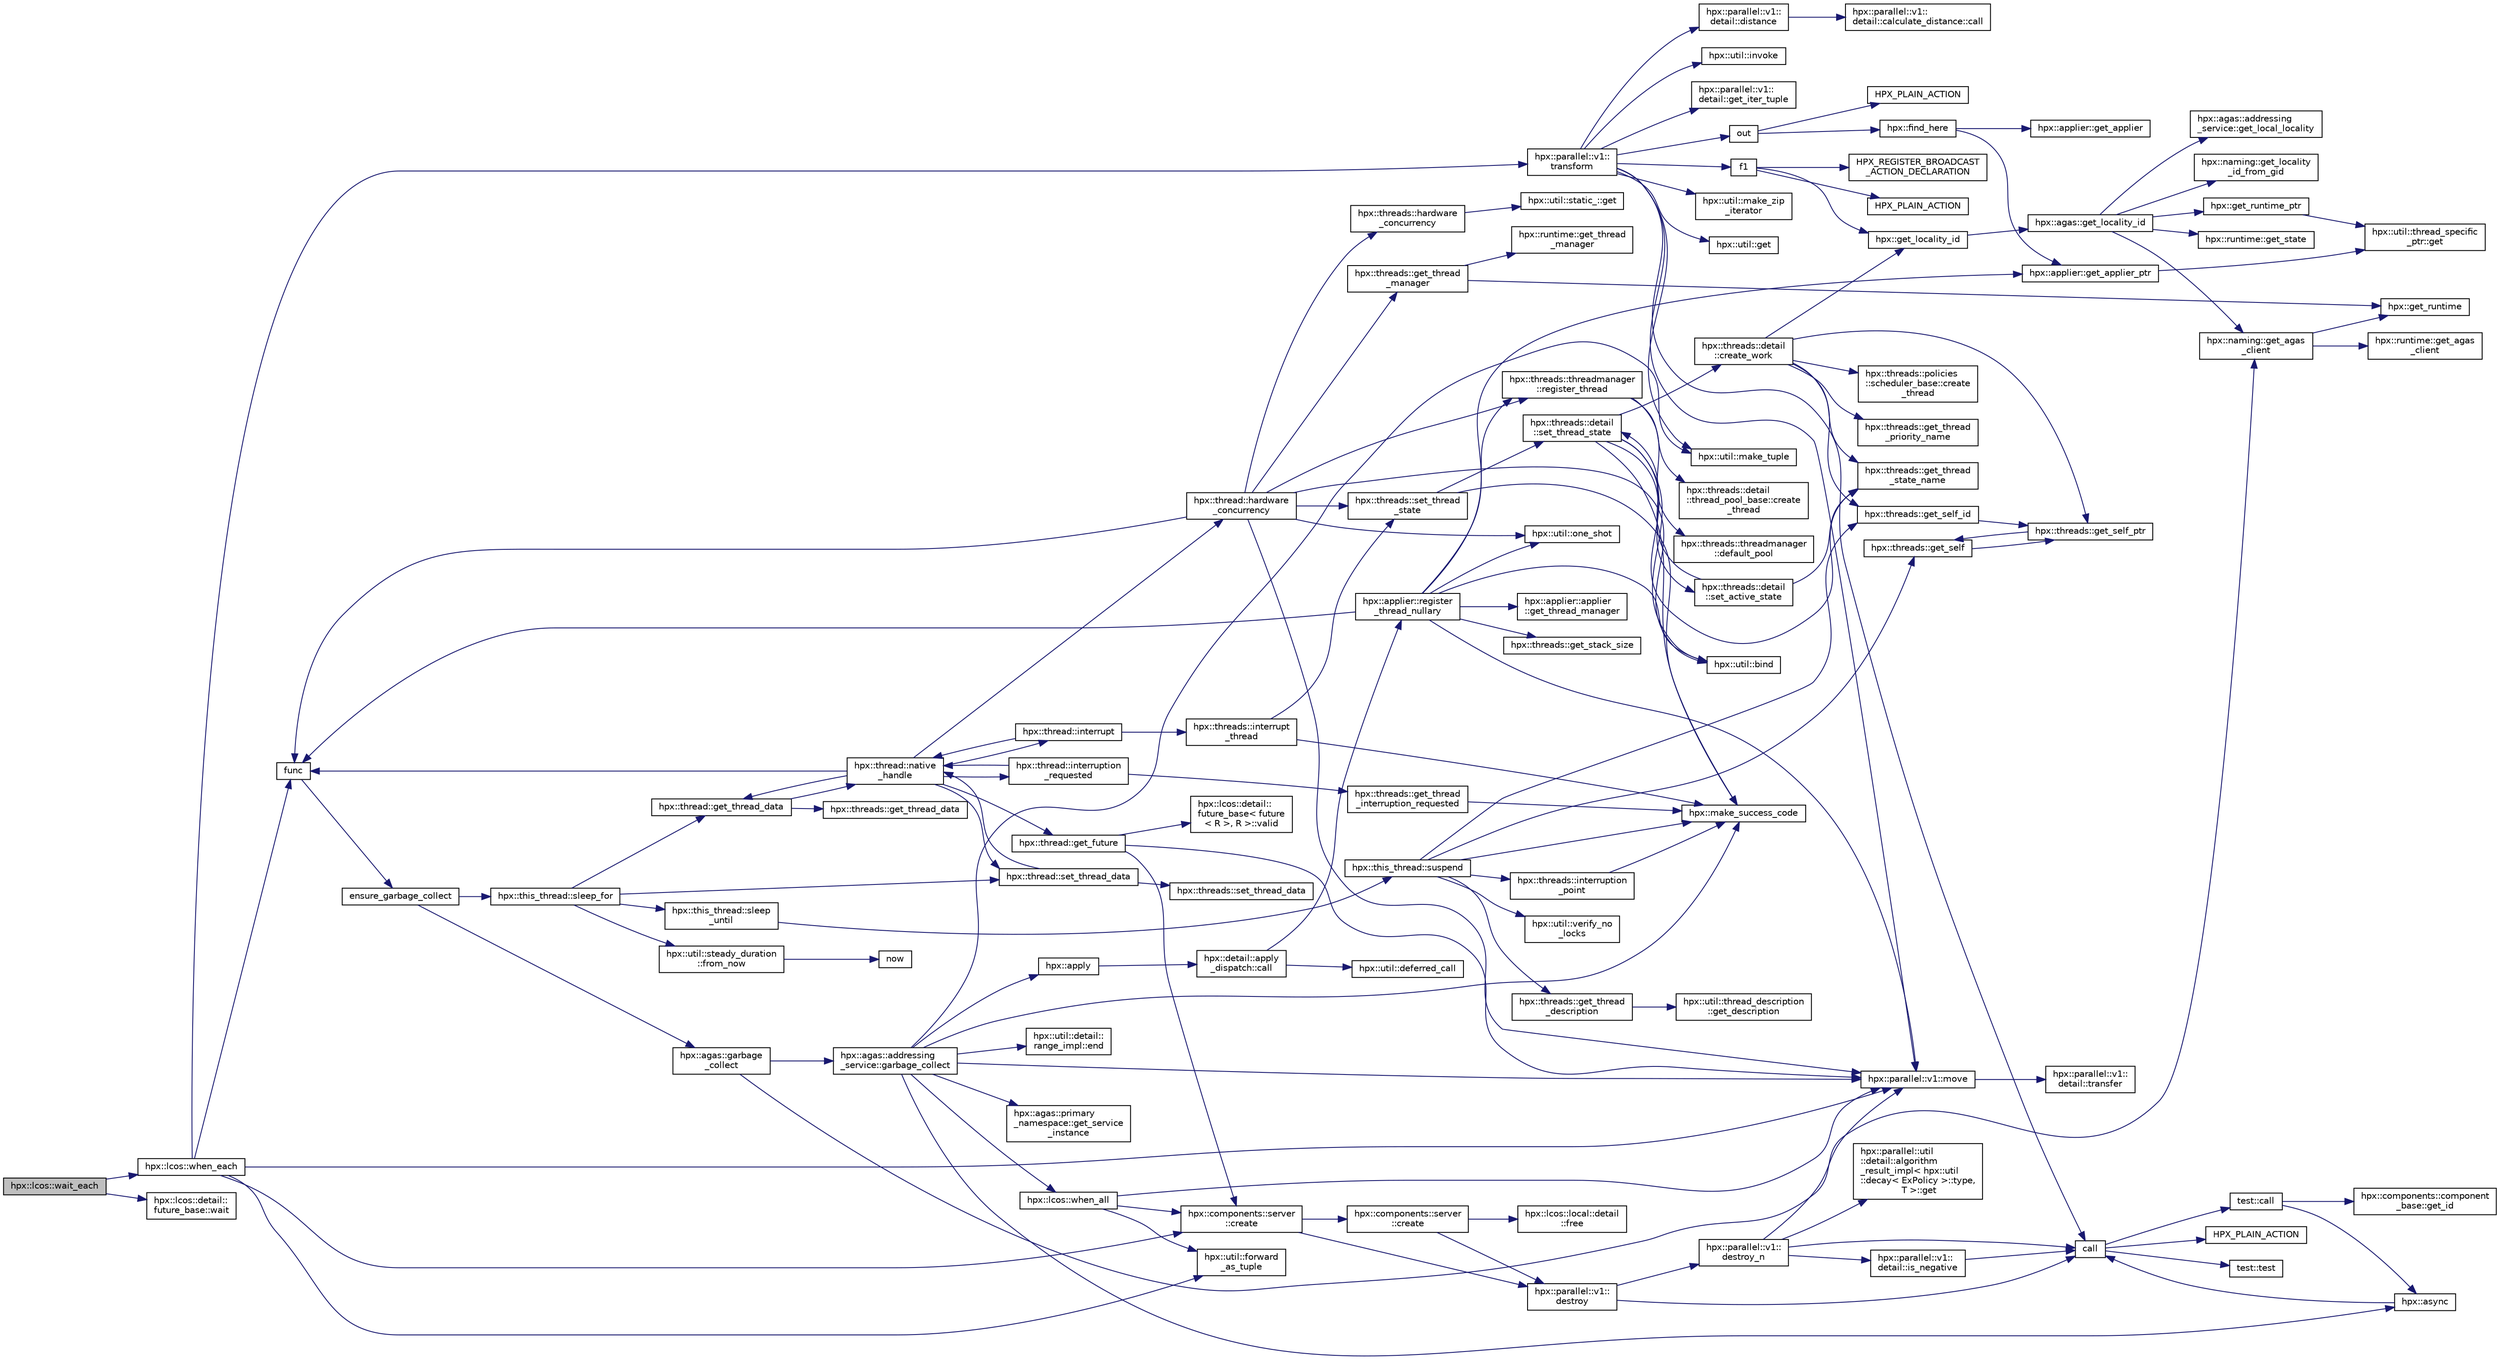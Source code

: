 digraph "hpx::lcos::wait_each"
{
  edge [fontname="Helvetica",fontsize="10",labelfontname="Helvetica",labelfontsize="10"];
  node [fontname="Helvetica",fontsize="10",shape=record];
  rankdir="LR";
  Node2214 [label="hpx::lcos::wait_each",height=0.2,width=0.4,color="black", fillcolor="grey75", style="filled", fontcolor="black"];
  Node2214 -> Node2215 [color="midnightblue",fontsize="10",style="solid",fontname="Helvetica"];
  Node2215 [label="hpx::lcos::when_each",height=0.2,width=0.4,color="black", fillcolor="white", style="filled",URL="$d2/dc9/namespacehpx_1_1lcos.html#a728db59d566f9fda1ab2a44f2bf9859c"];
  Node2215 -> Node2216 [color="midnightblue",fontsize="10",style="solid",fontname="Helvetica"];
  Node2216 [label="hpx::parallel::v1::\ltransform",height=0.2,width=0.4,color="black", fillcolor="white", style="filled",URL="$db/db9/namespacehpx_1_1parallel_1_1v1.html#a32d45550d15f1c22055bc56a431c69f4"];
  Node2216 -> Node2217 [color="midnightblue",fontsize="10",style="solid",fontname="Helvetica"];
  Node2217 [label="hpx::util::invoke",height=0.2,width=0.4,color="black", fillcolor="white", style="filled",URL="$df/dad/namespacehpx_1_1util.html#a9ed3f52b36e725e476dbf5099134ed3d"];
  Node2216 -> Node2218 [color="midnightblue",fontsize="10",style="solid",fontname="Helvetica"];
  Node2218 [label="hpx::parallel::v1::move",height=0.2,width=0.4,color="black", fillcolor="white", style="filled",URL="$db/db9/namespacehpx_1_1parallel_1_1v1.html#aa7c4ede081ce786c9d1eb1adff495cfc"];
  Node2218 -> Node2219 [color="midnightblue",fontsize="10",style="solid",fontname="Helvetica"];
  Node2219 [label="hpx::parallel::v1::\ldetail::transfer",height=0.2,width=0.4,color="black", fillcolor="white", style="filled",URL="$d2/ddd/namespacehpx_1_1parallel_1_1v1_1_1detail.html#ab1b56a05e1885ca7cc7ffa1804dd2f3c"];
  Node2216 -> Node2220 [color="midnightblue",fontsize="10",style="solid",fontname="Helvetica"];
  Node2220 [label="f1",height=0.2,width=0.4,color="black", fillcolor="white", style="filled",URL="$d8/d8b/broadcast_8cpp.html#a1751fbd41f2529b84514a9dbd767959a"];
  Node2220 -> Node2221 [color="midnightblue",fontsize="10",style="solid",fontname="Helvetica"];
  Node2221 [label="hpx::get_locality_id",height=0.2,width=0.4,color="black", fillcolor="white", style="filled",URL="$d8/d83/namespacehpx.html#a158d7c54a657bb364c1704033010697b",tooltip="Return the number of the locality this function is being called from. "];
  Node2221 -> Node2222 [color="midnightblue",fontsize="10",style="solid",fontname="Helvetica"];
  Node2222 [label="hpx::agas::get_locality_id",height=0.2,width=0.4,color="black", fillcolor="white", style="filled",URL="$dc/d54/namespacehpx_1_1agas.html#a491cc2ddecdf0f1a9129900caa6a4d3e"];
  Node2222 -> Node2223 [color="midnightblue",fontsize="10",style="solid",fontname="Helvetica"];
  Node2223 [label="hpx::get_runtime_ptr",height=0.2,width=0.4,color="black", fillcolor="white", style="filled",URL="$d8/d83/namespacehpx.html#af29daf2bb3e01b4d6495a1742b6cce64"];
  Node2223 -> Node2224 [color="midnightblue",fontsize="10",style="solid",fontname="Helvetica"];
  Node2224 [label="hpx::util::thread_specific\l_ptr::get",height=0.2,width=0.4,color="black", fillcolor="white", style="filled",URL="$d4/d4c/structhpx_1_1util_1_1thread__specific__ptr.html#a3b27d8520710478aa41d1f74206bdba9"];
  Node2222 -> Node2225 [color="midnightblue",fontsize="10",style="solid",fontname="Helvetica"];
  Node2225 [label="hpx::runtime::get_state",height=0.2,width=0.4,color="black", fillcolor="white", style="filled",URL="$d0/d7b/classhpx_1_1runtime.html#ab405f80e060dac95d624520f38b0524c"];
  Node2222 -> Node2226 [color="midnightblue",fontsize="10",style="solid",fontname="Helvetica"];
  Node2226 [label="hpx::naming::get_agas\l_client",height=0.2,width=0.4,color="black", fillcolor="white", style="filled",URL="$d4/dc9/namespacehpx_1_1naming.html#a0408fffd5d34b620712a801b0ae3b032"];
  Node2226 -> Node2227 [color="midnightblue",fontsize="10",style="solid",fontname="Helvetica"];
  Node2227 [label="hpx::get_runtime",height=0.2,width=0.4,color="black", fillcolor="white", style="filled",URL="$d8/d83/namespacehpx.html#aef902cc6c7dd3b9fbadf34d1e850a070"];
  Node2226 -> Node2228 [color="midnightblue",fontsize="10",style="solid",fontname="Helvetica"];
  Node2228 [label="hpx::runtime::get_agas\l_client",height=0.2,width=0.4,color="black", fillcolor="white", style="filled",URL="$d0/d7b/classhpx_1_1runtime.html#aeb5dddd30d6b9861669af8ad44d1a96a"];
  Node2222 -> Node2229 [color="midnightblue",fontsize="10",style="solid",fontname="Helvetica"];
  Node2229 [label="hpx::agas::addressing\l_service::get_local_locality",height=0.2,width=0.4,color="black", fillcolor="white", style="filled",URL="$db/d58/structhpx_1_1agas_1_1addressing__service.html#ab52c19a37c2a7a006c6c15f90ad0539c"];
  Node2222 -> Node2230 [color="midnightblue",fontsize="10",style="solid",fontname="Helvetica"];
  Node2230 [label="hpx::naming::get_locality\l_id_from_gid",height=0.2,width=0.4,color="black", fillcolor="white", style="filled",URL="$d4/dc9/namespacehpx_1_1naming.html#a7fd43037784560bd04fda9b49e33529f"];
  Node2220 -> Node2231 [color="midnightblue",fontsize="10",style="solid",fontname="Helvetica"];
  Node2231 [label="HPX_PLAIN_ACTION",height=0.2,width=0.4,color="black", fillcolor="white", style="filled",URL="$d8/d8b/broadcast_8cpp.html#a19685a0394ce6a99351f7a679f6eeefc"];
  Node2220 -> Node2232 [color="midnightblue",fontsize="10",style="solid",fontname="Helvetica"];
  Node2232 [label="HPX_REGISTER_BROADCAST\l_ACTION_DECLARATION",height=0.2,width=0.4,color="black", fillcolor="white", style="filled",URL="$d7/d38/addressing__service_8cpp.html#a573d764d9cb34eec46a4bdffcf07875f"];
  Node2216 -> Node2233 [color="midnightblue",fontsize="10",style="solid",fontname="Helvetica"];
  Node2233 [label="hpx::parallel::v1::\ldetail::get_iter_tuple",height=0.2,width=0.4,color="black", fillcolor="white", style="filled",URL="$d2/ddd/namespacehpx_1_1parallel_1_1v1_1_1detail.html#ac54525f2c9a7b2f5801b843bca7db383"];
  Node2216 -> Node2234 [color="midnightblue",fontsize="10",style="solid",fontname="Helvetica"];
  Node2234 [label="hpx::util::make_zip\l_iterator",height=0.2,width=0.4,color="black", fillcolor="white", style="filled",URL="$df/dad/namespacehpx_1_1util.html#a2f68369b316e5699be2c81c04e3ee209"];
  Node2216 -> Node2235 [color="midnightblue",fontsize="10",style="solid",fontname="Helvetica"];
  Node2235 [label="hpx::parallel::v1::\ldetail::distance",height=0.2,width=0.4,color="black", fillcolor="white", style="filled",URL="$d2/ddd/namespacehpx_1_1parallel_1_1v1_1_1detail.html#a6bea3c6a5f470cad11f27ee6bab4a33f"];
  Node2235 -> Node2236 [color="midnightblue",fontsize="10",style="solid",fontname="Helvetica"];
  Node2236 [label="hpx::parallel::v1::\ldetail::calculate_distance::call",height=0.2,width=0.4,color="black", fillcolor="white", style="filled",URL="$db/dfa/structhpx_1_1parallel_1_1v1_1_1detail_1_1calculate__distance.html#a950a6627830a7d019ac0e734b0a447bf"];
  Node2216 -> Node2237 [color="midnightblue",fontsize="10",style="solid",fontname="Helvetica"];
  Node2237 [label="hpx::util::get",height=0.2,width=0.4,color="black", fillcolor="white", style="filled",URL="$df/dad/namespacehpx_1_1util.html#a5cbd3c41f03f4d4acaedaa4777e3cc02"];
  Node2216 -> Node2238 [color="midnightblue",fontsize="10",style="solid",fontname="Helvetica"];
  Node2238 [label="hpx::util::make_tuple",height=0.2,width=0.4,color="black", fillcolor="white", style="filled",URL="$df/dad/namespacehpx_1_1util.html#a06fa74211a987d208e013f400a9f5328"];
  Node2216 -> Node2239 [color="midnightblue",fontsize="10",style="solid",fontname="Helvetica"];
  Node2239 [label="out",height=0.2,width=0.4,color="black", fillcolor="white", style="filled",URL="$d5/d69/wait__all__hang__1946_8cpp.html#ae95890c5079ed07d292e9e2c1b187e97"];
  Node2239 -> Node2240 [color="midnightblue",fontsize="10",style="solid",fontname="Helvetica"];
  Node2240 [label="hpx::find_here",height=0.2,width=0.4,color="black", fillcolor="white", style="filled",URL="$d8/d83/namespacehpx.html#af07c1b6e26bcdfb1138643a1a2133cf4",tooltip="Return the global id representing this locality. "];
  Node2240 -> Node2241 [color="midnightblue",fontsize="10",style="solid",fontname="Helvetica"];
  Node2241 [label="hpx::applier::get_applier_ptr",height=0.2,width=0.4,color="black", fillcolor="white", style="filled",URL="$d8/dcb/namespacehpx_1_1applier.html#a617483cf2b77ad3a0aa428ade7b35299"];
  Node2241 -> Node2224 [color="midnightblue",fontsize="10",style="solid",fontname="Helvetica"];
  Node2240 -> Node2242 [color="midnightblue",fontsize="10",style="solid",fontname="Helvetica"];
  Node2242 [label="hpx::applier::get_applier",height=0.2,width=0.4,color="black", fillcolor="white", style="filled",URL="$d8/dcb/namespacehpx_1_1applier.html#aba1147ab54a476403b37f20a39b1e239"];
  Node2239 -> Node2243 [color="midnightblue",fontsize="10",style="solid",fontname="Helvetica"];
  Node2243 [label="HPX_PLAIN_ACTION",height=0.2,width=0.4,color="black", fillcolor="white", style="filled",URL="$d5/d69/wait__all__hang__1946_8cpp.html#ac9bd456810a9b90073efb27cea0b1cc0"];
  Node2216 -> Node2244 [color="midnightblue",fontsize="10",style="solid",fontname="Helvetica"];
  Node2244 [label="call",height=0.2,width=0.4,color="black", fillcolor="white", style="filled",URL="$d2/d67/promise__1620_8cpp.html#a58357f0b82bc761e1d0b9091ed563a70"];
  Node2244 -> Node2245 [color="midnightblue",fontsize="10",style="solid",fontname="Helvetica"];
  Node2245 [label="test::test",height=0.2,width=0.4,color="black", fillcolor="white", style="filled",URL="$d8/d89/structtest.html#ab42d5ece712d716b04cb3f686f297a26"];
  Node2244 -> Node2246 [color="midnightblue",fontsize="10",style="solid",fontname="Helvetica"];
  Node2246 [label="HPX_PLAIN_ACTION",height=0.2,width=0.4,color="black", fillcolor="white", style="filled",URL="$d2/d67/promise__1620_8cpp.html#ab96aab827a4b1fcaf66cfe0ba83fef23"];
  Node2244 -> Node2247 [color="midnightblue",fontsize="10",style="solid",fontname="Helvetica"];
  Node2247 [label="test::call",height=0.2,width=0.4,color="black", fillcolor="white", style="filled",URL="$d8/d89/structtest.html#aeb29e7ed6518b9426ccf1344c52620ae"];
  Node2247 -> Node2248 [color="midnightblue",fontsize="10",style="solid",fontname="Helvetica"];
  Node2248 [label="hpx::async",height=0.2,width=0.4,color="black", fillcolor="white", style="filled",URL="$d8/d83/namespacehpx.html#acb7d8e37b73b823956ce144f9a57eaa4"];
  Node2248 -> Node2244 [color="midnightblue",fontsize="10",style="solid",fontname="Helvetica"];
  Node2247 -> Node2249 [color="midnightblue",fontsize="10",style="solid",fontname="Helvetica"];
  Node2249 [label="hpx::components::component\l_base::get_id",height=0.2,width=0.4,color="black", fillcolor="white", style="filled",URL="$d2/de6/classhpx_1_1components_1_1component__base.html#a4c8fd93514039bdf01c48d66d82b19cd"];
  Node2215 -> Node2250 [color="midnightblue",fontsize="10",style="solid",fontname="Helvetica"];
  Node2250 [label="hpx::util::forward\l_as_tuple",height=0.2,width=0.4,color="black", fillcolor="white", style="filled",URL="$df/dad/namespacehpx_1_1util.html#ab7c31e3f24c3302a4f67b6735a6fa597"];
  Node2215 -> Node2218 [color="midnightblue",fontsize="10",style="solid",fontname="Helvetica"];
  Node2215 -> Node2251 [color="midnightblue",fontsize="10",style="solid",fontname="Helvetica"];
  Node2251 [label="func",height=0.2,width=0.4,color="black", fillcolor="white", style="filled",URL="$d8/dfd/id__type__ref__counting__1032_8cpp.html#ab811b86ea5107ffb3351fcaa29d2c652"];
  Node2251 -> Node2252 [color="midnightblue",fontsize="10",style="solid",fontname="Helvetica"];
  Node2252 [label="ensure_garbage_collect",height=0.2,width=0.4,color="black", fillcolor="white", style="filled",URL="$d8/dfd/id__type__ref__counting__1032_8cpp.html#a5264b94bf7c262ac0e521fb290d476d5"];
  Node2252 -> Node2253 [color="midnightblue",fontsize="10",style="solid",fontname="Helvetica"];
  Node2253 [label="hpx::this_thread::sleep_for",height=0.2,width=0.4,color="black", fillcolor="white", style="filled",URL="$d9/d52/namespacehpx_1_1this__thread.html#afc042a5a5fa52eef2d1d177a343435cf"];
  Node2253 -> Node2254 [color="midnightblue",fontsize="10",style="solid",fontname="Helvetica"];
  Node2254 [label="hpx::this_thread::sleep\l_until",height=0.2,width=0.4,color="black", fillcolor="white", style="filled",URL="$d9/d52/namespacehpx_1_1this__thread.html#ae12a853980115b23ff0ab8ca06622658"];
  Node2254 -> Node2255 [color="midnightblue",fontsize="10",style="solid",fontname="Helvetica"];
  Node2255 [label="hpx::this_thread::suspend",height=0.2,width=0.4,color="black", fillcolor="white", style="filled",URL="$d9/d52/namespacehpx_1_1this__thread.html#aca220026fb3014c0881d129fe31c0073"];
  Node2255 -> Node2256 [color="midnightblue",fontsize="10",style="solid",fontname="Helvetica"];
  Node2256 [label="hpx::threads::get_self",height=0.2,width=0.4,color="black", fillcolor="white", style="filled",URL="$d7/d28/namespacehpx_1_1threads.html#a07daf4d6d29233f20d66d41ab7b5b8e8"];
  Node2256 -> Node2257 [color="midnightblue",fontsize="10",style="solid",fontname="Helvetica"];
  Node2257 [label="hpx::threads::get_self_ptr",height=0.2,width=0.4,color="black", fillcolor="white", style="filled",URL="$d7/d28/namespacehpx_1_1threads.html#a22877ae347ad884cde3a51397dad6c53"];
  Node2257 -> Node2256 [color="midnightblue",fontsize="10",style="solid",fontname="Helvetica"];
  Node2255 -> Node2258 [color="midnightblue",fontsize="10",style="solid",fontname="Helvetica"];
  Node2258 [label="hpx::threads::get_self_id",height=0.2,width=0.4,color="black", fillcolor="white", style="filled",URL="$d7/d28/namespacehpx_1_1threads.html#afafe0f900b9fac3d4ed3c747625c1cfe"];
  Node2258 -> Node2257 [color="midnightblue",fontsize="10",style="solid",fontname="Helvetica"];
  Node2255 -> Node2259 [color="midnightblue",fontsize="10",style="solid",fontname="Helvetica"];
  Node2259 [label="hpx::threads::interruption\l_point",height=0.2,width=0.4,color="black", fillcolor="white", style="filled",URL="$d7/d28/namespacehpx_1_1threads.html#ada6ec56a12b050707311d8c628089059"];
  Node2259 -> Node2260 [color="midnightblue",fontsize="10",style="solid",fontname="Helvetica"];
  Node2260 [label="hpx::make_success_code",height=0.2,width=0.4,color="black", fillcolor="white", style="filled",URL="$d8/d83/namespacehpx.html#a0e8512a8f49e2a6c8185061181419d8f",tooltip="Returns error_code(hpx::success, \"success\", mode). "];
  Node2255 -> Node2261 [color="midnightblue",fontsize="10",style="solid",fontname="Helvetica"];
  Node2261 [label="hpx::util::verify_no\l_locks",height=0.2,width=0.4,color="black", fillcolor="white", style="filled",URL="$df/dad/namespacehpx_1_1util.html#ae0e1837ee6f09b79b26c2e788d2e9fc9"];
  Node2255 -> Node2262 [color="midnightblue",fontsize="10",style="solid",fontname="Helvetica"];
  Node2262 [label="hpx::threads::get_thread\l_description",height=0.2,width=0.4,color="black", fillcolor="white", style="filled",URL="$d7/d28/namespacehpx_1_1threads.html#a42fc18a7a680f4e8bc633a4b4c956701"];
  Node2262 -> Node2263 [color="midnightblue",fontsize="10",style="solid",fontname="Helvetica"];
  Node2263 [label="hpx::util::thread_description\l::get_description",height=0.2,width=0.4,color="black", fillcolor="white", style="filled",URL="$df/d9e/structhpx_1_1util_1_1thread__description.html#a8c834e14eca6eb228188022577f9f952"];
  Node2255 -> Node2260 [color="midnightblue",fontsize="10",style="solid",fontname="Helvetica"];
  Node2253 -> Node2264 [color="midnightblue",fontsize="10",style="solid",fontname="Helvetica"];
  Node2264 [label="hpx::util::steady_duration\l::from_now",height=0.2,width=0.4,color="black", fillcolor="white", style="filled",URL="$d9/d4f/classhpx_1_1util_1_1steady__duration.html#a0132206d767cd0f7395507b40111a153"];
  Node2264 -> Node2265 [color="midnightblue",fontsize="10",style="solid",fontname="Helvetica"];
  Node2265 [label="now",height=0.2,width=0.4,color="black", fillcolor="white", style="filled",URL="$de/db3/1d__stencil__1__omp_8cpp.html#a89e9667753dccfac455bd37a7a3a7b16"];
  Node2253 -> Node2266 [color="midnightblue",fontsize="10",style="solid",fontname="Helvetica"];
  Node2266 [label="hpx::thread::get_thread_data",height=0.2,width=0.4,color="black", fillcolor="white", style="filled",URL="$de/d9b/classhpx_1_1thread.html#a4535ef82cec3b953d2c941d20e3e3904"];
  Node2266 -> Node2267 [color="midnightblue",fontsize="10",style="solid",fontname="Helvetica"];
  Node2267 [label="hpx::threads::get_thread_data",height=0.2,width=0.4,color="black", fillcolor="white", style="filled",URL="$d7/d28/namespacehpx_1_1threads.html#a8737931ff6303807225f735b2b384ae4"];
  Node2266 -> Node2268 [color="midnightblue",fontsize="10",style="solid",fontname="Helvetica"];
  Node2268 [label="hpx::thread::native\l_handle",height=0.2,width=0.4,color="black", fillcolor="white", style="filled",URL="$de/d9b/classhpx_1_1thread.html#acf48190d264ab64c1c4ec99d0b421b5a"];
  Node2268 -> Node2269 [color="midnightblue",fontsize="10",style="solid",fontname="Helvetica"];
  Node2269 [label="hpx::thread::hardware\l_concurrency",height=0.2,width=0.4,color="black", fillcolor="white", style="filled",URL="$de/d9b/classhpx_1_1thread.html#a8e4fff210e02485ba493bc3a2a956c03"];
  Node2269 -> Node2270 [color="midnightblue",fontsize="10",style="solid",fontname="Helvetica"];
  Node2270 [label="hpx::threads::hardware\l_concurrency",height=0.2,width=0.4,color="black", fillcolor="white", style="filled",URL="$d7/d28/namespacehpx_1_1threads.html#aa8752a235478d2ad7b5ac467b63ab527"];
  Node2270 -> Node2271 [color="midnightblue",fontsize="10",style="solid",fontname="Helvetica"];
  Node2271 [label="hpx::util::static_::get",height=0.2,width=0.4,color="black", fillcolor="white", style="filled",URL="$d3/dbb/structhpx_1_1util_1_1static__.html#a2967c633948a3bf17a3b5405ef5a8318"];
  Node2269 -> Node2251 [color="midnightblue",fontsize="10",style="solid",fontname="Helvetica"];
  Node2269 -> Node2272 [color="midnightblue",fontsize="10",style="solid",fontname="Helvetica"];
  Node2272 [label="hpx::util::bind",height=0.2,width=0.4,color="black", fillcolor="white", style="filled",URL="$df/dad/namespacehpx_1_1util.html#ad844caedf82a0173d6909d910c3e48c6"];
  Node2269 -> Node2273 [color="midnightblue",fontsize="10",style="solid",fontname="Helvetica"];
  Node2273 [label="hpx::util::one_shot",height=0.2,width=0.4,color="black", fillcolor="white", style="filled",URL="$df/dad/namespacehpx_1_1util.html#a273e61be42a72415291e0ec0a4f28c7a"];
  Node2269 -> Node2218 [color="midnightblue",fontsize="10",style="solid",fontname="Helvetica"];
  Node2269 -> Node2274 [color="midnightblue",fontsize="10",style="solid",fontname="Helvetica"];
  Node2274 [label="hpx::threads::get_thread\l_manager",height=0.2,width=0.4,color="black", fillcolor="white", style="filled",URL="$d7/d28/namespacehpx_1_1threads.html#a076973c3a53beadde7d967e22c4f6cce"];
  Node2274 -> Node2227 [color="midnightblue",fontsize="10",style="solid",fontname="Helvetica"];
  Node2274 -> Node2275 [color="midnightblue",fontsize="10",style="solid",fontname="Helvetica"];
  Node2275 [label="hpx::runtime::get_thread\l_manager",height=0.2,width=0.4,color="black", fillcolor="white", style="filled",URL="$d0/d7b/classhpx_1_1runtime.html#a865b12d57fcd44a8d3dda3e35414f563"];
  Node2269 -> Node2276 [color="midnightblue",fontsize="10",style="solid",fontname="Helvetica"];
  Node2276 [label="hpx::threads::threadmanager\l::register_thread",height=0.2,width=0.4,color="black", fillcolor="white", style="filled",URL="$d5/daa/classhpx_1_1threads_1_1threadmanager.html#a7f79c7578e08a60ca45eb276ce8133d8"];
  Node2276 -> Node2277 [color="midnightblue",fontsize="10",style="solid",fontname="Helvetica"];
  Node2277 [label="hpx::threads::threadmanager\l::default_pool",height=0.2,width=0.4,color="black", fillcolor="white", style="filled",URL="$d5/daa/classhpx_1_1threads_1_1threadmanager.html#a851f067d03b5dd1c5e6a9a6a841e05df"];
  Node2276 -> Node2278 [color="midnightblue",fontsize="10",style="solid",fontname="Helvetica"];
  Node2278 [label="hpx::threads::detail\l::thread_pool_base::create\l_thread",height=0.2,width=0.4,color="black", fillcolor="white", style="filled",URL="$de/dae/classhpx_1_1threads_1_1detail_1_1thread__pool__base.html#ad35d3779eef6f4528e62a26d71b34b34"];
  Node2269 -> Node2279 [color="midnightblue",fontsize="10",style="solid",fontname="Helvetica"];
  Node2279 [label="hpx::threads::set_thread\l_state",height=0.2,width=0.4,color="black", fillcolor="white", style="filled",URL="$d7/d28/namespacehpx_1_1threads.html#ac0690ad16ad778bcc79dcd727cc33025",tooltip="Set the thread state of the thread referenced by the thread_id id. "];
  Node2279 -> Node2260 [color="midnightblue",fontsize="10",style="solid",fontname="Helvetica"];
  Node2279 -> Node2280 [color="midnightblue",fontsize="10",style="solid",fontname="Helvetica"];
  Node2280 [label="hpx::threads::detail\l::set_thread_state",height=0.2,width=0.4,color="black", fillcolor="white", style="filled",URL="$d2/dd1/namespacehpx_1_1threads_1_1detail.html#af85ddc854c4a149bf1738eb1b111b9ab"];
  Node2280 -> Node2281 [color="midnightblue",fontsize="10",style="solid",fontname="Helvetica"];
  Node2281 [label="hpx::threads::get_thread\l_state_name",height=0.2,width=0.4,color="black", fillcolor="white", style="filled",URL="$d7/d28/namespacehpx_1_1threads.html#a26f91ea8d2195f165c033241c5cd11db"];
  Node2280 -> Node2260 [color="midnightblue",fontsize="10",style="solid",fontname="Helvetica"];
  Node2280 -> Node2272 [color="midnightblue",fontsize="10",style="solid",fontname="Helvetica"];
  Node2280 -> Node2282 [color="midnightblue",fontsize="10",style="solid",fontname="Helvetica"];
  Node2282 [label="hpx::threads::detail\l::set_active_state",height=0.2,width=0.4,color="black", fillcolor="white", style="filled",URL="$d2/dd1/namespacehpx_1_1threads_1_1detail.html#a45884a5bf04ad66a4f259231a3947e76"];
  Node2282 -> Node2281 [color="midnightblue",fontsize="10",style="solid",fontname="Helvetica"];
  Node2282 -> Node2280 [color="midnightblue",fontsize="10",style="solid",fontname="Helvetica"];
  Node2280 -> Node2283 [color="midnightblue",fontsize="10",style="solid",fontname="Helvetica"];
  Node2283 [label="hpx::threads::detail\l::create_work",height=0.2,width=0.4,color="black", fillcolor="white", style="filled",URL="$d2/dd1/namespacehpx_1_1threads_1_1detail.html#ae22384a3c1b1a1940032fad068fb54b1"];
  Node2283 -> Node2281 [color="midnightblue",fontsize="10",style="solid",fontname="Helvetica"];
  Node2283 -> Node2284 [color="midnightblue",fontsize="10",style="solid",fontname="Helvetica"];
  Node2284 [label="hpx::threads::get_thread\l_priority_name",height=0.2,width=0.4,color="black", fillcolor="white", style="filled",URL="$d7/d28/namespacehpx_1_1threads.html#a9c6b2fec0c1cf5b06ff83ce756ca6d42"];
  Node2283 -> Node2257 [color="midnightblue",fontsize="10",style="solid",fontname="Helvetica"];
  Node2283 -> Node2258 [color="midnightblue",fontsize="10",style="solid",fontname="Helvetica"];
  Node2283 -> Node2221 [color="midnightblue",fontsize="10",style="solid",fontname="Helvetica"];
  Node2283 -> Node2285 [color="midnightblue",fontsize="10",style="solid",fontname="Helvetica"];
  Node2285 [label="hpx::threads::policies\l::scheduler_base::create\l_thread",height=0.2,width=0.4,color="black", fillcolor="white", style="filled",URL="$dd/d7e/structhpx_1_1threads_1_1policies_1_1scheduler__base.html#ad3b05cd7f363cc8e8410ce368c3794e0"];
  Node2268 -> Node2286 [color="midnightblue",fontsize="10",style="solid",fontname="Helvetica"];
  Node2286 [label="hpx::thread::interrupt",height=0.2,width=0.4,color="black", fillcolor="white", style="filled",URL="$de/d9b/classhpx_1_1thread.html#ac34d0d033aa743c476a79dbc2e1a8a39"];
  Node2286 -> Node2287 [color="midnightblue",fontsize="10",style="solid",fontname="Helvetica"];
  Node2287 [label="hpx::threads::interrupt\l_thread",height=0.2,width=0.4,color="black", fillcolor="white", style="filled",URL="$d7/d28/namespacehpx_1_1threads.html#a6bdda1a2aab61b9b13d274b5155d7e73"];
  Node2287 -> Node2260 [color="midnightblue",fontsize="10",style="solid",fontname="Helvetica"];
  Node2287 -> Node2279 [color="midnightblue",fontsize="10",style="solid",fontname="Helvetica"];
  Node2286 -> Node2268 [color="midnightblue",fontsize="10",style="solid",fontname="Helvetica"];
  Node2268 -> Node2288 [color="midnightblue",fontsize="10",style="solid",fontname="Helvetica"];
  Node2288 [label="hpx::thread::interruption\l_requested",height=0.2,width=0.4,color="black", fillcolor="white", style="filled",URL="$de/d9b/classhpx_1_1thread.html#a33276bb4c20bbb0b1978944e18ef71b8"];
  Node2288 -> Node2289 [color="midnightblue",fontsize="10",style="solid",fontname="Helvetica"];
  Node2289 [label="hpx::threads::get_thread\l_interruption_requested",height=0.2,width=0.4,color="black", fillcolor="white", style="filled",URL="$d7/d28/namespacehpx_1_1threads.html#ae64a7fdb8b5c8bac7be0c8282672a03b"];
  Node2289 -> Node2260 [color="midnightblue",fontsize="10",style="solid",fontname="Helvetica"];
  Node2288 -> Node2268 [color="midnightblue",fontsize="10",style="solid",fontname="Helvetica"];
  Node2268 -> Node2290 [color="midnightblue",fontsize="10",style="solid",fontname="Helvetica"];
  Node2290 [label="hpx::thread::get_future",height=0.2,width=0.4,color="black", fillcolor="white", style="filled",URL="$de/d9b/classhpx_1_1thread.html#a87fdb0d8da826366fc190ed224900a64"];
  Node2290 -> Node2291 [color="midnightblue",fontsize="10",style="solid",fontname="Helvetica"];
  Node2291 [label="hpx::lcos::detail::\lfuture_base\< future\l\< R \>, R \>::valid",height=0.2,width=0.4,color="black", fillcolor="white", style="filled",URL="$d5/dd7/classhpx_1_1lcos_1_1detail_1_1future__base.html#aaf7beb7374815614363033bd96573e75"];
  Node2290 -> Node2292 [color="midnightblue",fontsize="10",style="solid",fontname="Helvetica"];
  Node2292 [label="hpx::components::server\l::create",height=0.2,width=0.4,color="black", fillcolor="white", style="filled",URL="$d2/da2/namespacehpx_1_1components_1_1server.html#ac776c89f3d68ceb910e8cee9fa937ab4",tooltip="Create arrays of components using their default constructor. "];
  Node2292 -> Node2293 [color="midnightblue",fontsize="10",style="solid",fontname="Helvetica"];
  Node2293 [label="hpx::components::server\l::create",height=0.2,width=0.4,color="black", fillcolor="white", style="filled",URL="$d2/da2/namespacehpx_1_1components_1_1server.html#a77d26de181c97b444565e230577981bd"];
  Node2293 -> Node2294 [color="midnightblue",fontsize="10",style="solid",fontname="Helvetica"];
  Node2294 [label="hpx::lcos::local::detail\l::free",height=0.2,width=0.4,color="black", fillcolor="white", style="filled",URL="$d4/dcb/namespacehpx_1_1lcos_1_1local_1_1detail.html#a55a940f019734e9bb045dc123cd80e48"];
  Node2293 -> Node2295 [color="midnightblue",fontsize="10",style="solid",fontname="Helvetica"];
  Node2295 [label="hpx::parallel::v1::\ldestroy",height=0.2,width=0.4,color="black", fillcolor="white", style="filled",URL="$db/db9/namespacehpx_1_1parallel_1_1v1.html#acf303558375048e8a7cc9a2c2e09477f"];
  Node2295 -> Node2244 [color="midnightblue",fontsize="10",style="solid",fontname="Helvetica"];
  Node2295 -> Node2296 [color="midnightblue",fontsize="10",style="solid",fontname="Helvetica"];
  Node2296 [label="hpx::parallel::v1::\ldestroy_n",height=0.2,width=0.4,color="black", fillcolor="white", style="filled",URL="$db/db9/namespacehpx_1_1parallel_1_1v1.html#a71d0691132a300690163f5636bcd5bd3"];
  Node2296 -> Node2297 [color="midnightblue",fontsize="10",style="solid",fontname="Helvetica"];
  Node2297 [label="hpx::parallel::v1::\ldetail::is_negative",height=0.2,width=0.4,color="black", fillcolor="white", style="filled",URL="$d2/ddd/namespacehpx_1_1parallel_1_1v1_1_1detail.html#adf2e40fc4b20ad0fd442ee3118a4d527"];
  Node2297 -> Node2244 [color="midnightblue",fontsize="10",style="solid",fontname="Helvetica"];
  Node2296 -> Node2298 [color="midnightblue",fontsize="10",style="solid",fontname="Helvetica"];
  Node2298 [label="hpx::parallel::util\l::detail::algorithm\l_result_impl\< hpx::util\l::decay\< ExPolicy \>::type,\l T \>::get",height=0.2,width=0.4,color="black", fillcolor="white", style="filled",URL="$d2/d42/structhpx_1_1parallel_1_1util_1_1detail_1_1algorithm__result__impl.html#ab5b051e8ec74eff5e0e62fd63f5d377e"];
  Node2296 -> Node2218 [color="midnightblue",fontsize="10",style="solid",fontname="Helvetica"];
  Node2296 -> Node2244 [color="midnightblue",fontsize="10",style="solid",fontname="Helvetica"];
  Node2292 -> Node2295 [color="midnightblue",fontsize="10",style="solid",fontname="Helvetica"];
  Node2290 -> Node2218 [color="midnightblue",fontsize="10",style="solid",fontname="Helvetica"];
  Node2268 -> Node2266 [color="midnightblue",fontsize="10",style="solid",fontname="Helvetica"];
  Node2268 -> Node2299 [color="midnightblue",fontsize="10",style="solid",fontname="Helvetica"];
  Node2299 [label="hpx::thread::set_thread_data",height=0.2,width=0.4,color="black", fillcolor="white", style="filled",URL="$de/d9b/classhpx_1_1thread.html#a7317a3cf5251f3b33c990449570d4cea"];
  Node2299 -> Node2300 [color="midnightblue",fontsize="10",style="solid",fontname="Helvetica"];
  Node2300 [label="hpx::threads::set_thread_data",height=0.2,width=0.4,color="black", fillcolor="white", style="filled",URL="$d7/d28/namespacehpx_1_1threads.html#a00a625acc149fce3ae38e4340454acf7"];
  Node2299 -> Node2268 [color="midnightblue",fontsize="10",style="solid",fontname="Helvetica"];
  Node2268 -> Node2251 [color="midnightblue",fontsize="10",style="solid",fontname="Helvetica"];
  Node2253 -> Node2299 [color="midnightblue",fontsize="10",style="solid",fontname="Helvetica"];
  Node2252 -> Node2301 [color="midnightblue",fontsize="10",style="solid",fontname="Helvetica"];
  Node2301 [label="hpx::agas::garbage\l_collect",height=0.2,width=0.4,color="black", fillcolor="white", style="filled",URL="$dc/d54/namespacehpx_1_1agas.html#a951337adc4f9bd6df00a50737468e911"];
  Node2301 -> Node2226 [color="midnightblue",fontsize="10",style="solid",fontname="Helvetica"];
  Node2301 -> Node2302 [color="midnightblue",fontsize="10",style="solid",fontname="Helvetica"];
  Node2302 [label="hpx::agas::addressing\l_service::garbage_collect",height=0.2,width=0.4,color="black", fillcolor="white", style="filled",URL="$db/d58/structhpx_1_1agas_1_1addressing__service.html#a87dcae0eacf6e62d5103ebf516d86f63"];
  Node2302 -> Node2260 [color="midnightblue",fontsize="10",style="solid",fontname="Helvetica"];
  Node2302 -> Node2303 [color="midnightblue",fontsize="10",style="solid",fontname="Helvetica"];
  Node2303 [label="hpx::agas::primary\l_namespace::get_service\l_instance",height=0.2,width=0.4,color="black", fillcolor="white", style="filled",URL="$d1/d43/structhpx_1_1agas_1_1primary__namespace.html#a7630ff0f30ff8c23b13b4672c5350e2e"];
  Node2302 -> Node2238 [color="midnightblue",fontsize="10",style="solid",fontname="Helvetica"];
  Node2302 -> Node2304 [color="midnightblue",fontsize="10",style="solid",fontname="Helvetica"];
  Node2304 [label="hpx::util::detail::\lrange_impl::end",height=0.2,width=0.4,color="black", fillcolor="white", style="filled",URL="$d4/d4a/namespacehpx_1_1util_1_1detail_1_1range__impl.html#afb2ea48b0902f52ee4d8b764807b4316"];
  Node2302 -> Node2305 [color="midnightblue",fontsize="10",style="solid",fontname="Helvetica"];
  Node2305 [label="hpx::apply",height=0.2,width=0.4,color="black", fillcolor="white", style="filled",URL="$d8/d83/namespacehpx.html#aa87762f0db0731d385f3fdfdb25d59fc"];
  Node2305 -> Node2306 [color="midnightblue",fontsize="10",style="solid",fontname="Helvetica"];
  Node2306 [label="hpx::detail::apply\l_dispatch::call",height=0.2,width=0.4,color="black", fillcolor="white", style="filled",URL="$db/de8/structhpx_1_1detail_1_1apply__dispatch.html#a0755fab16d281e74bcff0f8045be9459"];
  Node2306 -> Node2307 [color="midnightblue",fontsize="10",style="solid",fontname="Helvetica"];
  Node2307 [label="hpx::applier::register\l_thread_nullary",height=0.2,width=0.4,color="black", fillcolor="white", style="filled",URL="$d8/dcb/namespacehpx_1_1applier.html#a401cd1145927e58d74d1eb52aaccd936"];
  Node2307 -> Node2241 [color="midnightblue",fontsize="10",style="solid",fontname="Helvetica"];
  Node2307 -> Node2251 [color="midnightblue",fontsize="10",style="solid",fontname="Helvetica"];
  Node2307 -> Node2272 [color="midnightblue",fontsize="10",style="solid",fontname="Helvetica"];
  Node2307 -> Node2273 [color="midnightblue",fontsize="10",style="solid",fontname="Helvetica"];
  Node2307 -> Node2218 [color="midnightblue",fontsize="10",style="solid",fontname="Helvetica"];
  Node2307 -> Node2308 [color="midnightblue",fontsize="10",style="solid",fontname="Helvetica"];
  Node2308 [label="hpx::threads::get_stack_size",height=0.2,width=0.4,color="black", fillcolor="white", style="filled",URL="$d7/d28/namespacehpx_1_1threads.html#af597241b3c2785150be206737ca04aa6",tooltip="The get_stack_size function is part of the thread related API. It. "];
  Node2307 -> Node2309 [color="midnightblue",fontsize="10",style="solid",fontname="Helvetica"];
  Node2309 [label="hpx::applier::applier\l::get_thread_manager",height=0.2,width=0.4,color="black", fillcolor="white", style="filled",URL="$da/dcb/classhpx_1_1applier_1_1applier.html#acc36d583973701e573be39da97bba866",tooltip="Access the thread-manager instance associated with this applier. "];
  Node2307 -> Node2276 [color="midnightblue",fontsize="10",style="solid",fontname="Helvetica"];
  Node2306 -> Node2310 [color="midnightblue",fontsize="10",style="solid",fontname="Helvetica"];
  Node2310 [label="hpx::util::deferred_call",height=0.2,width=0.4,color="black", fillcolor="white", style="filled",URL="$df/dad/namespacehpx_1_1util.html#acdded623c658a7a3436f7e76bc9d881c"];
  Node2302 -> Node2218 [color="midnightblue",fontsize="10",style="solid",fontname="Helvetica"];
  Node2302 -> Node2248 [color="midnightblue",fontsize="10",style="solid",fontname="Helvetica"];
  Node2302 -> Node2311 [color="midnightblue",fontsize="10",style="solid",fontname="Helvetica"];
  Node2311 [label="hpx::lcos::when_all",height=0.2,width=0.4,color="black", fillcolor="white", style="filled",URL="$d2/dc9/namespacehpx_1_1lcos.html#a1a6fb024d8690923fb185d5aee204d54"];
  Node2311 -> Node2250 [color="midnightblue",fontsize="10",style="solid",fontname="Helvetica"];
  Node2311 -> Node2218 [color="midnightblue",fontsize="10",style="solid",fontname="Helvetica"];
  Node2311 -> Node2292 [color="midnightblue",fontsize="10",style="solid",fontname="Helvetica"];
  Node2215 -> Node2292 [color="midnightblue",fontsize="10",style="solid",fontname="Helvetica"];
  Node2214 -> Node2312 [color="midnightblue",fontsize="10",style="solid",fontname="Helvetica"];
  Node2312 [label="hpx::lcos::detail::\lfuture_base::wait",height=0.2,width=0.4,color="black", fillcolor="white", style="filled",URL="$d5/dd7/classhpx_1_1lcos_1_1detail_1_1future__base.html#a028190ad98b2865e267745247b6b5ae8"];
}
